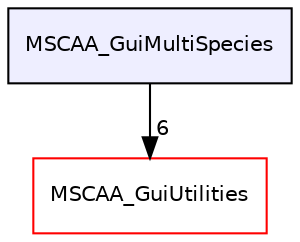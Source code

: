 digraph "MSCAA_GuiMultiSpecies" {
  compound=true
  node [ fontsize="10", fontname="Helvetica"];
  edge [ labelfontsize="10", labelfontname="Helvetica"];
  dir_de5b1a4771f8447ce781066ea39332e9 [shape=box, label="MSCAA_GuiMultiSpecies", style="filled", fillcolor="#eeeeff", pencolor="black", URL="dir_de5b1a4771f8447ce781066ea39332e9.html"];
  dir_b0dd4c7b837d61b29440a9f979f7fd8e [shape=box label="MSCAA_GuiUtilities" fillcolor="white" style="filled" color="red" URL="dir_b0dd4c7b837d61b29440a9f979f7fd8e.html"];
  dir_de5b1a4771f8447ce781066ea39332e9->dir_b0dd4c7b837d61b29440a9f979f7fd8e [headlabel="6", labeldistance=1.5 headhref="dir_000003_000001.html"];
}
